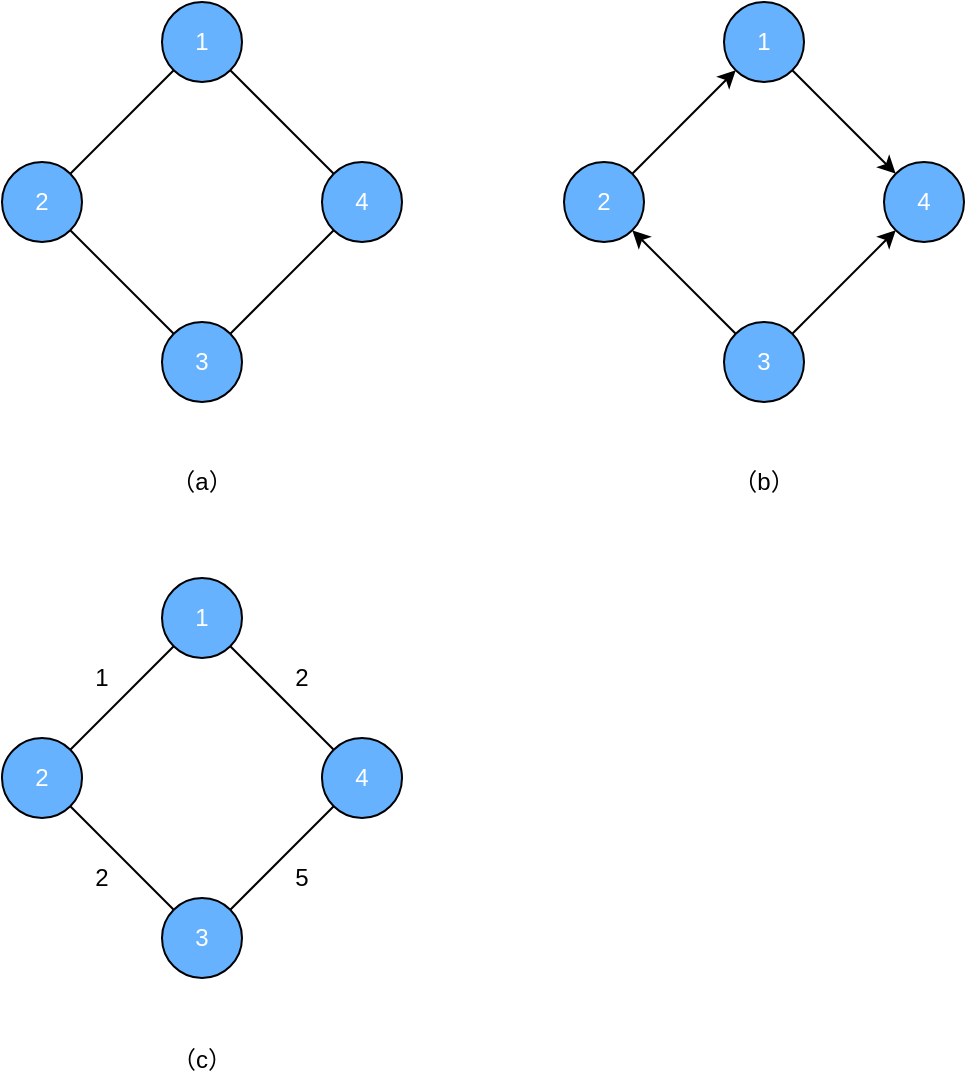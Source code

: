 <mxfile version="12.5.5" type="github">
  <diagram id="395irE5sJE42bgMamf1Q" name="Page-1">
    <mxGraphModel dx="1420" dy="802" grid="1" gridSize="10" guides="1" tooltips="1" connect="1" arrows="1" fold="1" page="1" pageScale="1" pageWidth="827" pageHeight="1169" math="0" shadow="0">
      <root>
        <mxCell id="0"/>
        <mxCell id="1" parent="0"/>
        <mxCell id="e9EGtRpQC0bAStjFHuXQ-1" value="" style="ellipse;whiteSpace=wrap;html=1;aspect=fixed;fillColor=#66B2FF;" parent="1" vertex="1">
          <mxGeometry x="200" y="80" width="40" height="40" as="geometry"/>
        </mxCell>
        <mxCell id="e9EGtRpQC0bAStjFHuXQ-2" value="" style="ellipse;whiteSpace=wrap;html=1;aspect=fixed;fillColor=#66B2FF;" parent="1" vertex="1">
          <mxGeometry x="120" y="160" width="40" height="40" as="geometry"/>
        </mxCell>
        <mxCell id="e9EGtRpQC0bAStjFHuXQ-3" value="" style="ellipse;whiteSpace=wrap;html=1;aspect=fixed;fillColor=#66B2FF;" parent="1" vertex="1">
          <mxGeometry x="280" y="160" width="40" height="40" as="geometry"/>
        </mxCell>
        <mxCell id="e9EGtRpQC0bAStjFHuXQ-4" value="" style="ellipse;whiteSpace=wrap;html=1;aspect=fixed;fillColor=#66B2FF;" parent="1" vertex="1">
          <mxGeometry x="200" y="240" width="40" height="40" as="geometry"/>
        </mxCell>
        <mxCell id="e9EGtRpQC0bAStjFHuXQ-5" value="" style="endArrow=none;html=1;exitX=0;exitY=1;exitDx=0;exitDy=0;entryX=1;entryY=0;entryDx=0;entryDy=0;" parent="1" source="e9EGtRpQC0bAStjFHuXQ-1" target="e9EGtRpQC0bAStjFHuXQ-2" edge="1">
          <mxGeometry width="50" height="50" relative="1" as="geometry">
            <mxPoint x="60" y="480" as="sourcePoint"/>
            <mxPoint x="110" y="430" as="targetPoint"/>
          </mxGeometry>
        </mxCell>
        <mxCell id="e9EGtRpQC0bAStjFHuXQ-6" value="" style="endArrow=none;html=1;exitX=1;exitY=1;exitDx=0;exitDy=0;entryX=0;entryY=0;entryDx=0;entryDy=0;" parent="1" source="e9EGtRpQC0bAStjFHuXQ-2" target="e9EGtRpQC0bAStjFHuXQ-4" edge="1">
          <mxGeometry width="50" height="50" relative="1" as="geometry">
            <mxPoint x="170" y="350" as="sourcePoint"/>
            <mxPoint x="190" y="480" as="targetPoint"/>
          </mxGeometry>
        </mxCell>
        <mxCell id="e9EGtRpQC0bAStjFHuXQ-7" value="" style="endArrow=none;html=1;exitX=0;exitY=1;exitDx=0;exitDy=0;entryX=1;entryY=0;entryDx=0;entryDy=0;" parent="1" source="e9EGtRpQC0bAStjFHuXQ-3" target="e9EGtRpQC0bAStjFHuXQ-4" edge="1">
          <mxGeometry width="50" height="50" relative="1" as="geometry">
            <mxPoint x="180" y="530" as="sourcePoint"/>
            <mxPoint x="230" y="480" as="targetPoint"/>
          </mxGeometry>
        </mxCell>
        <mxCell id="e9EGtRpQC0bAStjFHuXQ-8" value="" style="endArrow=none;html=1;exitX=1;exitY=1;exitDx=0;exitDy=0;entryX=0;entryY=0;entryDx=0;entryDy=0;" parent="1" source="e9EGtRpQC0bAStjFHuXQ-1" target="e9EGtRpQC0bAStjFHuXQ-3" edge="1">
          <mxGeometry width="50" height="50" relative="1" as="geometry">
            <mxPoint x="220" y="470" as="sourcePoint"/>
            <mxPoint x="280" y="160" as="targetPoint"/>
          </mxGeometry>
        </mxCell>
        <mxCell id="e9EGtRpQC0bAStjFHuXQ-16" value="2" style="text;html=1;strokeColor=none;fillColor=none;align=center;verticalAlign=middle;whiteSpace=wrap;rounded=0;fontColor=#FFFFFF;" parent="1" vertex="1">
          <mxGeometry x="120" y="170" width="40" height="20" as="geometry"/>
        </mxCell>
        <mxCell id="e9EGtRpQC0bAStjFHuXQ-17" value="1" style="text;html=1;strokeColor=none;fillColor=none;align=center;verticalAlign=middle;whiteSpace=wrap;rounded=0;fontColor=#FFFFFF;" parent="1" vertex="1">
          <mxGeometry x="200" y="90" width="40" height="20" as="geometry"/>
        </mxCell>
        <mxCell id="e9EGtRpQC0bAStjFHuXQ-18" value="3" style="text;html=1;strokeColor=none;fillColor=none;align=center;verticalAlign=middle;whiteSpace=wrap;rounded=0;fontColor=#FFFFFF;" parent="1" vertex="1">
          <mxGeometry x="200" y="250" width="40" height="20" as="geometry"/>
        </mxCell>
        <mxCell id="e9EGtRpQC0bAStjFHuXQ-19" value="4" style="text;html=1;strokeColor=none;fillColor=none;align=center;verticalAlign=middle;whiteSpace=wrap;rounded=0;fontColor=#FFFFFF;" parent="1" vertex="1">
          <mxGeometry x="280" y="170" width="40" height="20" as="geometry"/>
        </mxCell>
        <mxCell id="VuLVFiqGMwM_FB5YuDl--1" value="" style="ellipse;whiteSpace=wrap;html=1;aspect=fixed;fillColor=#66B2FF;" vertex="1" parent="1">
          <mxGeometry x="481" y="80" width="40" height="40" as="geometry"/>
        </mxCell>
        <mxCell id="VuLVFiqGMwM_FB5YuDl--2" value="" style="ellipse;whiteSpace=wrap;html=1;aspect=fixed;fillColor=#66B2FF;" vertex="1" parent="1">
          <mxGeometry x="401" y="160" width="40" height="40" as="geometry"/>
        </mxCell>
        <mxCell id="VuLVFiqGMwM_FB5YuDl--3" value="" style="ellipse;whiteSpace=wrap;html=1;aspect=fixed;fillColor=#66B2FF;" vertex="1" parent="1">
          <mxGeometry x="561" y="160" width="40" height="40" as="geometry"/>
        </mxCell>
        <mxCell id="VuLVFiqGMwM_FB5YuDl--4" value="" style="ellipse;whiteSpace=wrap;html=1;aspect=fixed;fillColor=#66B2FF;" vertex="1" parent="1">
          <mxGeometry x="481" y="240" width="40" height="40" as="geometry"/>
        </mxCell>
        <mxCell id="VuLVFiqGMwM_FB5YuDl--9" value="2" style="text;html=1;strokeColor=none;fillColor=none;align=center;verticalAlign=middle;whiteSpace=wrap;rounded=0;fontColor=#FFFFFF;" vertex="1" parent="1">
          <mxGeometry x="401" y="170" width="40" height="20" as="geometry"/>
        </mxCell>
        <mxCell id="VuLVFiqGMwM_FB5YuDl--10" value="1" style="text;html=1;strokeColor=none;fillColor=none;align=center;verticalAlign=middle;whiteSpace=wrap;rounded=0;fontColor=#FFFFFF;" vertex="1" parent="1">
          <mxGeometry x="481" y="90" width="40" height="20" as="geometry"/>
        </mxCell>
        <mxCell id="VuLVFiqGMwM_FB5YuDl--11" value="3" style="text;html=1;strokeColor=none;fillColor=none;align=center;verticalAlign=middle;whiteSpace=wrap;rounded=0;fontColor=#FFFFFF;" vertex="1" parent="1">
          <mxGeometry x="481" y="250" width="40" height="20" as="geometry"/>
        </mxCell>
        <mxCell id="VuLVFiqGMwM_FB5YuDl--12" value="4" style="text;html=1;strokeColor=none;fillColor=none;align=center;verticalAlign=middle;whiteSpace=wrap;rounded=0;fontColor=#FFFFFF;" vertex="1" parent="1">
          <mxGeometry x="561" y="170" width="40" height="20" as="geometry"/>
        </mxCell>
        <mxCell id="VuLVFiqGMwM_FB5YuDl--13" value="" style="endArrow=classic;html=1;fontColor=#FFFFFF;exitX=1;exitY=0;exitDx=0;exitDy=0;entryX=0;entryY=1;entryDx=0;entryDy=0;" edge="1" parent="1" source="VuLVFiqGMwM_FB5YuDl--2" target="VuLVFiqGMwM_FB5YuDl--1">
          <mxGeometry width="50" height="50" relative="1" as="geometry">
            <mxPoint x="291" y="390" as="sourcePoint"/>
            <mxPoint x="341" y="340" as="targetPoint"/>
          </mxGeometry>
        </mxCell>
        <mxCell id="VuLVFiqGMwM_FB5YuDl--14" value="" style="endArrow=classic;html=1;fontColor=#FFFFFF;entryX=0;entryY=0;entryDx=0;entryDy=0;exitX=1;exitY=1;exitDx=0;exitDy=0;" edge="1" parent="1" source="VuLVFiqGMwM_FB5YuDl--1" target="VuLVFiqGMwM_FB5YuDl--3">
          <mxGeometry width="50" height="50" relative="1" as="geometry">
            <mxPoint x="521" y="110" as="sourcePoint"/>
            <mxPoint x="571" y="60" as="targetPoint"/>
          </mxGeometry>
        </mxCell>
        <mxCell id="VuLVFiqGMwM_FB5YuDl--15" value="" style="endArrow=classic;html=1;fontColor=#FFFFFF;entryX=0;entryY=1;entryDx=0;entryDy=0;exitX=1;exitY=0;exitDx=0;exitDy=0;" edge="1" parent="1" source="VuLVFiqGMwM_FB5YuDl--4" target="VuLVFiqGMwM_FB5YuDl--3">
          <mxGeometry width="50" height="50" relative="1" as="geometry">
            <mxPoint x="521" y="240" as="sourcePoint"/>
            <mxPoint x="411" y="410" as="targetPoint"/>
          </mxGeometry>
        </mxCell>
        <mxCell id="VuLVFiqGMwM_FB5YuDl--17" value="" style="endArrow=classic;html=1;fontColor=#FFFFFF;exitX=0;exitY=0;exitDx=0;exitDy=0;entryX=1;entryY=1;entryDx=0;entryDy=0;" edge="1" parent="1" source="VuLVFiqGMwM_FB5YuDl--4" target="VuLVFiqGMwM_FB5YuDl--2">
          <mxGeometry width="50" height="50" relative="1" as="geometry">
            <mxPoint x="311" y="390" as="sourcePoint"/>
            <mxPoint x="361" y="340" as="targetPoint"/>
          </mxGeometry>
        </mxCell>
        <mxCell id="VuLVFiqGMwM_FB5YuDl--18" value="" style="ellipse;whiteSpace=wrap;html=1;aspect=fixed;fillColor=#66B2FF;" vertex="1" parent="1">
          <mxGeometry x="200" y="368" width="40" height="40" as="geometry"/>
        </mxCell>
        <mxCell id="VuLVFiqGMwM_FB5YuDl--19" value="" style="ellipse;whiteSpace=wrap;html=1;aspect=fixed;fillColor=#66B2FF;" vertex="1" parent="1">
          <mxGeometry x="120" y="448" width="40" height="40" as="geometry"/>
        </mxCell>
        <mxCell id="VuLVFiqGMwM_FB5YuDl--20" value="" style="ellipse;whiteSpace=wrap;html=1;aspect=fixed;fillColor=#66B2FF;" vertex="1" parent="1">
          <mxGeometry x="280" y="448" width="40" height="40" as="geometry"/>
        </mxCell>
        <mxCell id="VuLVFiqGMwM_FB5YuDl--21" value="" style="ellipse;whiteSpace=wrap;html=1;aspect=fixed;fillColor=#66B2FF;" vertex="1" parent="1">
          <mxGeometry x="200" y="528" width="40" height="40" as="geometry"/>
        </mxCell>
        <mxCell id="VuLVFiqGMwM_FB5YuDl--22" value="" style="endArrow=none;html=1;exitX=0;exitY=1;exitDx=0;exitDy=0;entryX=1;entryY=0;entryDx=0;entryDy=0;" edge="1" parent="1" source="VuLVFiqGMwM_FB5YuDl--18" target="VuLVFiqGMwM_FB5YuDl--19">
          <mxGeometry width="50" height="50" relative="1" as="geometry">
            <mxPoint x="60" y="768" as="sourcePoint"/>
            <mxPoint x="110" y="718" as="targetPoint"/>
          </mxGeometry>
        </mxCell>
        <mxCell id="VuLVFiqGMwM_FB5YuDl--23" value="" style="endArrow=none;html=1;exitX=1;exitY=1;exitDx=0;exitDy=0;entryX=0;entryY=0;entryDx=0;entryDy=0;" edge="1" parent="1" source="VuLVFiqGMwM_FB5YuDl--19" target="VuLVFiqGMwM_FB5YuDl--21">
          <mxGeometry width="50" height="50" relative="1" as="geometry">
            <mxPoint x="170" y="638" as="sourcePoint"/>
            <mxPoint x="190" y="768" as="targetPoint"/>
          </mxGeometry>
        </mxCell>
        <mxCell id="VuLVFiqGMwM_FB5YuDl--24" value="" style="endArrow=none;html=1;exitX=0;exitY=1;exitDx=0;exitDy=0;entryX=1;entryY=0;entryDx=0;entryDy=0;" edge="1" parent="1" source="VuLVFiqGMwM_FB5YuDl--20" target="VuLVFiqGMwM_FB5YuDl--21">
          <mxGeometry width="50" height="50" relative="1" as="geometry">
            <mxPoint x="180" y="818" as="sourcePoint"/>
            <mxPoint x="230" y="768" as="targetPoint"/>
          </mxGeometry>
        </mxCell>
        <mxCell id="VuLVFiqGMwM_FB5YuDl--25" value="" style="endArrow=none;html=1;exitX=1;exitY=1;exitDx=0;exitDy=0;entryX=0;entryY=0;entryDx=0;entryDy=0;" edge="1" parent="1" source="VuLVFiqGMwM_FB5YuDl--18" target="VuLVFiqGMwM_FB5YuDl--20">
          <mxGeometry width="50" height="50" relative="1" as="geometry">
            <mxPoint x="220" y="758" as="sourcePoint"/>
            <mxPoint x="280" y="448" as="targetPoint"/>
          </mxGeometry>
        </mxCell>
        <mxCell id="VuLVFiqGMwM_FB5YuDl--26" value="2" style="text;html=1;strokeColor=none;fillColor=none;align=center;verticalAlign=middle;whiteSpace=wrap;rounded=0;fontColor=#FFFFFF;" vertex="1" parent="1">
          <mxGeometry x="120" y="458" width="40" height="20" as="geometry"/>
        </mxCell>
        <mxCell id="VuLVFiqGMwM_FB5YuDl--27" value="1" style="text;html=1;strokeColor=none;fillColor=none;align=center;verticalAlign=middle;whiteSpace=wrap;rounded=0;fontColor=#FFFFFF;" vertex="1" parent="1">
          <mxGeometry x="200" y="378" width="40" height="20" as="geometry"/>
        </mxCell>
        <mxCell id="VuLVFiqGMwM_FB5YuDl--28" value="3" style="text;html=1;strokeColor=none;fillColor=none;align=center;verticalAlign=middle;whiteSpace=wrap;rounded=0;fontColor=#FFFFFF;" vertex="1" parent="1">
          <mxGeometry x="200" y="538" width="40" height="20" as="geometry"/>
        </mxCell>
        <mxCell id="VuLVFiqGMwM_FB5YuDl--29" value="4" style="text;html=1;strokeColor=none;fillColor=none;align=center;verticalAlign=middle;whiteSpace=wrap;rounded=0;fontColor=#FFFFFF;" vertex="1" parent="1">
          <mxGeometry x="280" y="458" width="40" height="20" as="geometry"/>
        </mxCell>
        <mxCell id="VuLVFiqGMwM_FB5YuDl--30" value="1" style="text;html=1;strokeColor=none;fillColor=none;align=center;verticalAlign=middle;whiteSpace=wrap;rounded=0;fontColor=#000000;" vertex="1" parent="1">
          <mxGeometry x="150" y="408" width="40" height="20" as="geometry"/>
        </mxCell>
        <mxCell id="VuLVFiqGMwM_FB5YuDl--31" value="2" style="text;html=1;strokeColor=none;fillColor=none;align=center;verticalAlign=middle;whiteSpace=wrap;rounded=0;fontColor=#000000;" vertex="1" parent="1">
          <mxGeometry x="250" y="408" width="40" height="20" as="geometry"/>
        </mxCell>
        <mxCell id="VuLVFiqGMwM_FB5YuDl--32" value="2" style="text;html=1;strokeColor=none;fillColor=none;align=center;verticalAlign=middle;whiteSpace=wrap;rounded=0;fontColor=#000000;" vertex="1" parent="1">
          <mxGeometry x="150" y="508" width="40" height="20" as="geometry"/>
        </mxCell>
        <mxCell id="VuLVFiqGMwM_FB5YuDl--33" value="5" style="text;html=1;strokeColor=none;fillColor=none;align=center;verticalAlign=middle;whiteSpace=wrap;rounded=0;fontColor=#000000;" vertex="1" parent="1">
          <mxGeometry x="250" y="508" width="40" height="20" as="geometry"/>
        </mxCell>
        <mxCell id="VuLVFiqGMwM_FB5YuDl--34" value="（c）" style="text;html=1;strokeColor=none;fillColor=none;align=center;verticalAlign=middle;whiteSpace=wrap;rounded=0;fontColor=#000000;" vertex="1" parent="1">
          <mxGeometry x="200" y="599" width="40" height="20" as="geometry"/>
        </mxCell>
        <mxCell id="VuLVFiqGMwM_FB5YuDl--35" value="（a）" style="text;html=1;strokeColor=none;fillColor=none;align=center;verticalAlign=middle;whiteSpace=wrap;rounded=0;fontColor=#000000;" vertex="1" parent="1">
          <mxGeometry x="200" y="310" width="40" height="20" as="geometry"/>
        </mxCell>
        <mxCell id="VuLVFiqGMwM_FB5YuDl--36" value="（b）" style="text;html=1;strokeColor=none;fillColor=none;align=center;verticalAlign=middle;whiteSpace=wrap;rounded=0;fontColor=#000000;" vertex="1" parent="1">
          <mxGeometry x="481" y="310" width="40" height="20" as="geometry"/>
        </mxCell>
      </root>
    </mxGraphModel>
  </diagram>
</mxfile>
